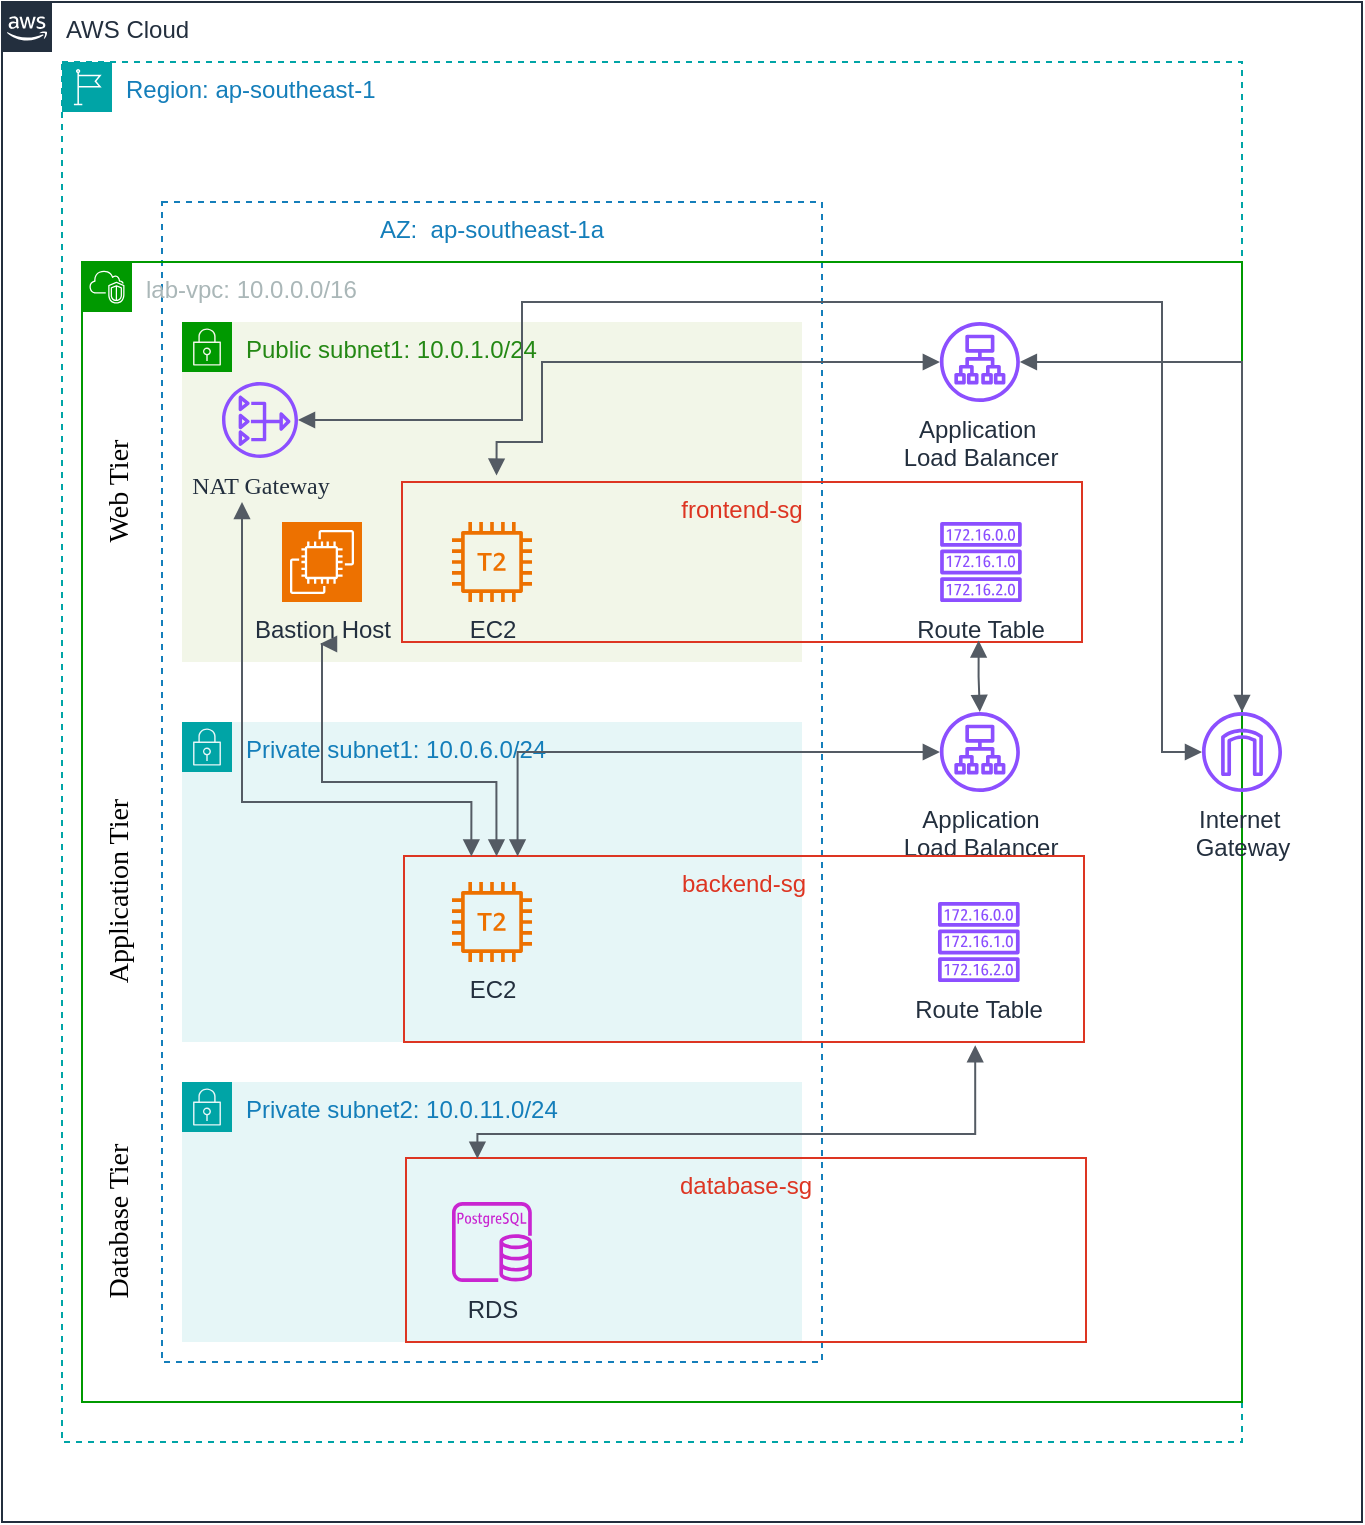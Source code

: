 <mxfile version="24.0.4" type="device">
  <diagram name="Page-1" id="2-ZF9tzyc4KvnRju0UJz">
    <mxGraphModel dx="847" dy="411" grid="1" gridSize="10" guides="1" tooltips="1" connect="1" arrows="1" fold="1" page="1" pageScale="1" pageWidth="850" pageHeight="1100" math="0" shadow="0">
      <root>
        <mxCell id="0" />
        <mxCell id="1" parent="0" />
        <mxCell id="8xUAQV1gmijpIuZzmbAh-1" value="AWS Cloud" style="points=[[0,0],[0.25,0],[0.5,0],[0.75,0],[1,0],[1,0.25],[1,0.5],[1,0.75],[1,1],[0.75,1],[0.5,1],[0.25,1],[0,1],[0,0.75],[0,0.5],[0,0.25]];outlineConnect=0;gradientColor=none;html=1;whiteSpace=wrap;fontSize=12;fontStyle=0;container=1;pointerEvents=0;collapsible=0;recursiveResize=0;shape=mxgraph.aws4.group;grIcon=mxgraph.aws4.group_aws_cloud_alt;strokeColor=#232F3E;fillColor=none;verticalAlign=top;align=left;spacingLeft=30;fontColor=#232F3E;dashed=0;" parent="1" vertex="1">
          <mxGeometry x="80" y="40" width="680" height="760" as="geometry" />
        </mxCell>
        <mxCell id="8xUAQV1gmijpIuZzmbAh-2" value="Region: ap-southeast-1" style="points=[[0,0],[0.25,0],[0.5,0],[0.75,0],[1,0],[1,0.25],[1,0.5],[1,0.75],[1,1],[0.75,1],[0.5,1],[0.25,1],[0,1],[0,0.75],[0,0.5],[0,0.25]];outlineConnect=0;gradientColor=none;html=1;whiteSpace=wrap;fontSize=12;fontStyle=0;container=1;pointerEvents=0;collapsible=0;recursiveResize=0;shape=mxgraph.aws4.group;grIcon=mxgraph.aws4.group_region;strokeColor=#00A4A6;fillColor=none;verticalAlign=top;align=left;spacingLeft=30;fontColor=#147EBA;dashed=1;" parent="8xUAQV1gmijpIuZzmbAh-1" vertex="1">
          <mxGeometry x="30" y="30" width="590" height="690" as="geometry" />
        </mxCell>
        <mxCell id="8xUAQV1gmijpIuZzmbAh-3" value="AZ:&amp;nbsp; ap-southeast-1a" style="fillColor=none;strokeColor=#147EBA;dashed=1;verticalAlign=top;fontStyle=0;fontColor=#147EBA;whiteSpace=wrap;html=1;" parent="8xUAQV1gmijpIuZzmbAh-2" vertex="1">
          <mxGeometry x="50" y="70" width="330" height="580" as="geometry" />
        </mxCell>
        <mxCell id="8xUAQV1gmijpIuZzmbAh-5" value="Public subnet1: 10.0.1.0/24" style="points=[[0,0],[0.25,0],[0.5,0],[0.75,0],[1,0],[1,0.25],[1,0.5],[1,0.75],[1,1],[0.75,1],[0.5,1],[0.25,1],[0,1],[0,0.75],[0,0.5],[0,0.25]];outlineConnect=0;gradientColor=none;html=1;whiteSpace=wrap;fontSize=12;fontStyle=0;container=1;pointerEvents=0;collapsible=0;recursiveResize=0;shape=mxgraph.aws4.group;grIcon=mxgraph.aws4.group_security_group;grStroke=0;strokeColor=#009900;fillColor=#F2F6E8;verticalAlign=top;align=left;spacingLeft=30;fontColor=#248814;dashed=0;" parent="8xUAQV1gmijpIuZzmbAh-2" vertex="1">
          <mxGeometry x="60" y="130" width="310" height="170" as="geometry" />
        </mxCell>
        <mxCell id="8xUAQV1gmijpIuZzmbAh-13" value="&lt;font face=&quot;Calibri&quot; data-font-src=&quot;https://fonts.googleapis.com/css?family=Calibri&quot;&gt;NAT Gateway&lt;/font&gt;" style="sketch=0;outlineConnect=0;fontColor=#232F3E;gradientColor=none;fillColor=#8C4FFF;strokeColor=none;dashed=0;verticalLabelPosition=bottom;verticalAlign=top;align=center;html=1;fontSize=12;fontStyle=0;aspect=fixed;pointerEvents=1;shape=mxgraph.aws4.nat_gateway;" parent="8xUAQV1gmijpIuZzmbAh-5" vertex="1">
          <mxGeometry x="20" y="30" width="38" height="38" as="geometry" />
        </mxCell>
        <mxCell id="8xUAQV1gmijpIuZzmbAh-20" value="EC2" style="sketch=0;outlineConnect=0;fontColor=#232F3E;gradientColor=none;fillColor=#ED7100;strokeColor=none;dashed=0;verticalLabelPosition=bottom;verticalAlign=top;align=center;html=1;fontSize=12;fontStyle=0;aspect=fixed;pointerEvents=1;shape=mxgraph.aws4.t2_instance;" parent="8xUAQV1gmijpIuZzmbAh-5" vertex="1">
          <mxGeometry x="135" y="100" width="40" height="40" as="geometry" />
        </mxCell>
        <mxCell id="8xUAQV1gmijpIuZzmbAh-17" value="Bastion Host" style="sketch=0;points=[[0,0,0],[0.25,0,0],[0.5,0,0],[0.75,0,0],[1,0,0],[0,1,0],[0.25,1,0],[0.5,1,0],[0.75,1,0],[1,1,0],[0,0.25,0],[0,0.5,0],[0,0.75,0],[1,0.25,0],[1,0.5,0],[1,0.75,0]];outlineConnect=0;fontColor=#232F3E;fillColor=#ED7100;strokeColor=#ffffff;dashed=0;verticalLabelPosition=bottom;verticalAlign=top;align=center;html=1;fontSize=12;fontStyle=0;aspect=fixed;shape=mxgraph.aws4.resourceIcon;resIcon=mxgraph.aws4.ec2;" parent="8xUAQV1gmijpIuZzmbAh-5" vertex="1">
          <mxGeometry x="50" y="100" width="40" height="40" as="geometry" />
        </mxCell>
        <mxCell id="8xUAQV1gmijpIuZzmbAh-6" value="Private subnet1: 10.0.6.0/24" style="points=[[0,0],[0.25,0],[0.5,0],[0.75,0],[1,0],[1,0.25],[1,0.5],[1,0.75],[1,1],[0.75,1],[0.5,1],[0.25,1],[0,1],[0,0.75],[0,0.5],[0,0.25]];outlineConnect=0;gradientColor=none;html=1;whiteSpace=wrap;fontSize=12;fontStyle=0;container=1;pointerEvents=0;collapsible=0;recursiveResize=0;shape=mxgraph.aws4.group;grIcon=mxgraph.aws4.group_security_group;grStroke=0;strokeColor=#00A4A6;fillColor=#E6F6F7;verticalAlign=top;align=left;spacingLeft=30;fontColor=#147EBA;dashed=0;" parent="8xUAQV1gmijpIuZzmbAh-2" vertex="1">
          <mxGeometry x="60" y="330" width="310" height="160" as="geometry" />
        </mxCell>
        <mxCell id="8xUAQV1gmijpIuZzmbAh-21" value="EC2" style="sketch=0;outlineConnect=0;fontColor=#232F3E;gradientColor=none;fillColor=#ED7100;strokeColor=none;dashed=0;verticalLabelPosition=bottom;verticalAlign=top;align=center;html=1;fontSize=12;fontStyle=0;aspect=fixed;pointerEvents=1;shape=mxgraph.aws4.t2_instance;" parent="8xUAQV1gmijpIuZzmbAh-6" vertex="1">
          <mxGeometry x="135" y="80" width="40" height="40" as="geometry" />
        </mxCell>
        <mxCell id="8xUAQV1gmijpIuZzmbAh-7" value="Private subnet2: 10.0.11.0/24" style="points=[[0,0],[0.25,0],[0.5,0],[0.75,0],[1,0],[1,0.25],[1,0.5],[1,0.75],[1,1],[0.75,1],[0.5,1],[0.25,1],[0,1],[0,0.75],[0,0.5],[0,0.25]];outlineConnect=0;gradientColor=none;html=1;whiteSpace=wrap;fontSize=12;fontStyle=0;container=1;pointerEvents=0;collapsible=0;recursiveResize=0;shape=mxgraph.aws4.group;grIcon=mxgraph.aws4.group_security_group;grStroke=0;strokeColor=#00A4A6;fillColor=#E6F6F7;verticalAlign=top;align=left;spacingLeft=30;fontColor=#147EBA;dashed=0;" parent="8xUAQV1gmijpIuZzmbAh-2" vertex="1">
          <mxGeometry x="60" y="510" width="310" height="130" as="geometry" />
        </mxCell>
        <mxCell id="8xUAQV1gmijpIuZzmbAh-9" value="Application&amp;nbsp;&lt;div&gt;Load Balancer&lt;/div&gt;" style="sketch=0;outlineConnect=0;fontColor=#232F3E;gradientColor=none;fillColor=#8C4FFF;strokeColor=none;dashed=0;verticalLabelPosition=bottom;verticalAlign=top;align=center;html=1;fontSize=12;fontStyle=0;aspect=fixed;pointerEvents=1;shape=mxgraph.aws4.application_load_balancer;" parent="8xUAQV1gmijpIuZzmbAh-2" vertex="1">
          <mxGeometry x="438.94" y="130" width="40" height="40" as="geometry" />
        </mxCell>
        <mxCell id="8xUAQV1gmijpIuZzmbAh-11" value="Route Table" style="sketch=0;outlineConnect=0;fontColor=#232F3E;gradientColor=none;fillColor=#8C4FFF;strokeColor=none;dashed=0;verticalLabelPosition=bottom;verticalAlign=top;align=center;html=1;fontSize=12;fontStyle=0;aspect=fixed;pointerEvents=1;shape=mxgraph.aws4.route_table;" parent="8xUAQV1gmijpIuZzmbAh-2" vertex="1">
          <mxGeometry x="437.88" y="420" width="41.06" height="40" as="geometry" />
        </mxCell>
        <mxCell id="8xUAQV1gmijpIuZzmbAh-12" value="Route Table" style="sketch=0;outlineConnect=0;fontColor=#232F3E;gradientColor=none;fillColor=#8C4FFF;strokeColor=none;dashed=0;verticalLabelPosition=bottom;verticalAlign=top;align=center;html=1;fontSize=12;fontStyle=0;aspect=fixed;pointerEvents=1;shape=mxgraph.aws4.route_table;" parent="8xUAQV1gmijpIuZzmbAh-2" vertex="1">
          <mxGeometry x="438.94" y="230" width="41.06" height="40" as="geometry" />
        </mxCell>
        <mxCell id="8xUAQV1gmijpIuZzmbAh-14" value="RDS" style="sketch=0;outlineConnect=0;fontColor=#232F3E;gradientColor=none;fillColor=#C925D1;strokeColor=none;dashed=0;verticalLabelPosition=bottom;verticalAlign=top;align=center;html=1;fontSize=12;fontStyle=0;aspect=fixed;pointerEvents=1;shape=mxgraph.aws4.rds_postgresql_instance;" parent="8xUAQV1gmijpIuZzmbAh-2" vertex="1">
          <mxGeometry x="195" y="570" width="40" height="40" as="geometry" />
        </mxCell>
        <mxCell id="8xUAQV1gmijpIuZzmbAh-33" value="&lt;span style=&quot;font-family: Calibri; font-size: 14px; font-weight: normal;&quot;&gt;Application Tier&lt;/span&gt;" style="text;strokeColor=none;fillColor=none;html=1;fontSize=24;fontStyle=1;verticalAlign=middle;align=center;rotation=-90;" parent="8xUAQV1gmijpIuZzmbAh-2" vertex="1">
          <mxGeometry x="-50" y="395" width="150" height="40" as="geometry" />
        </mxCell>
        <mxCell id="8xUAQV1gmijpIuZzmbAh-34" value="&lt;span style=&quot;font-family: Calibri; font-size: 14px; font-weight: normal;&quot;&gt;Web Tier&lt;/span&gt;" style="text;strokeColor=none;fillColor=none;html=1;fontSize=24;fontStyle=1;verticalAlign=middle;align=center;rotation=-90;" parent="8xUAQV1gmijpIuZzmbAh-2" vertex="1">
          <mxGeometry x="-60" y="195" width="170" height="40" as="geometry" />
        </mxCell>
        <mxCell id="8xUAQV1gmijpIuZzmbAh-35" value="&lt;span style=&quot;font-family: Calibri; font-size: 14px; font-weight: normal;&quot;&gt;Database Tier&lt;/span&gt;" style="text;strokeColor=none;fillColor=none;html=1;fontSize=24;fontStyle=1;verticalAlign=middle;align=center;rotation=-90;" parent="8xUAQV1gmijpIuZzmbAh-2" vertex="1">
          <mxGeometry x="-40" y="560" width="130" height="40" as="geometry" />
        </mxCell>
        <mxCell id="Dg76yOd6FbmSH6TMorVK-1" value="lab-vpc: 10.0.0.0/16" style="points=[[0,0],[0.25,0],[0.5,0],[0.75,0],[1,0],[1,0.25],[1,0.5],[1,0.75],[1,1],[0.75,1],[0.5,1],[0.25,1],[0,1],[0,0.75],[0,0.5],[0,0.25]];outlineConnect=0;gradientColor=none;html=1;whiteSpace=wrap;fontSize=12;fontStyle=0;container=1;pointerEvents=0;collapsible=0;recursiveResize=0;shape=mxgraph.aws4.group;grIcon=mxgraph.aws4.group_vpc2;strokeColor=#009900;fillColor=none;verticalAlign=top;align=left;spacingLeft=30;fontColor=#AAB7B8;dashed=0;" vertex="1" parent="8xUAQV1gmijpIuZzmbAh-2">
          <mxGeometry x="10" y="100" width="580" height="570" as="geometry" />
        </mxCell>
        <mxCell id="8xUAQV1gmijpIuZzmbAh-10" value="Application&lt;div&gt;Load Balancer&lt;/div&gt;" style="sketch=0;outlineConnect=0;fontColor=#232F3E;gradientColor=none;fillColor=#8C4FFF;strokeColor=none;dashed=0;verticalLabelPosition=bottom;verticalAlign=top;align=center;html=1;fontSize=12;fontStyle=0;aspect=fixed;pointerEvents=1;shape=mxgraph.aws4.application_load_balancer;" parent="Dg76yOd6FbmSH6TMorVK-1" vertex="1">
          <mxGeometry x="428.94" y="225" width="40" height="40" as="geometry" />
        </mxCell>
        <mxCell id="8xUAQV1gmijpIuZzmbAh-8" value="Internet&amp;nbsp;&lt;div&gt;Gateway&lt;/div&gt;" style="sketch=0;outlineConnect=0;fontColor=#232F3E;gradientColor=none;fillColor=#8C4FFF;strokeColor=none;dashed=0;verticalLabelPosition=bottom;verticalAlign=top;align=center;html=1;fontSize=12;fontStyle=0;aspect=fixed;pointerEvents=1;shape=mxgraph.aws4.internet_gateway;" parent="8xUAQV1gmijpIuZzmbAh-1" vertex="1">
          <mxGeometry x="600" y="355" width="40" height="40" as="geometry" />
        </mxCell>
        <mxCell id="Dg76yOd6FbmSH6TMorVK-2" value="" style="edgeStyle=orthogonalEdgeStyle;html=1;endArrow=block;elbow=vertical;startArrow=block;startFill=1;endFill=1;strokeColor=#545B64;rounded=0;" edge="1" parent="8xUAQV1gmijpIuZzmbAh-1" source="8xUAQV1gmijpIuZzmbAh-9" target="8xUAQV1gmijpIuZzmbAh-8">
          <mxGeometry width="100" relative="1" as="geometry">
            <mxPoint x="290" y="330" as="sourcePoint" />
            <mxPoint x="390" y="330" as="targetPoint" />
          </mxGeometry>
        </mxCell>
        <mxCell id="Dg76yOd6FbmSH6TMorVK-9" value="" style="edgeStyle=orthogonalEdgeStyle;html=1;endArrow=block;elbow=vertical;startArrow=block;startFill=1;endFill=1;strokeColor=#545B64;rounded=0;" edge="1" parent="8xUAQV1gmijpIuZzmbAh-1" source="8xUAQV1gmijpIuZzmbAh-13" target="8xUAQV1gmijpIuZzmbAh-8">
          <mxGeometry width="100" relative="1" as="geometry">
            <mxPoint x="290" y="240" as="sourcePoint" />
            <mxPoint x="620" y="240" as="targetPoint" />
            <Array as="points">
              <mxPoint x="260" y="209" />
              <mxPoint x="260" y="150" />
              <mxPoint x="580" y="150" />
              <mxPoint x="580" y="375" />
            </Array>
          </mxGeometry>
        </mxCell>
        <mxCell id="8xUAQV1gmijpIuZzmbAh-30" value="backend-sg" style="fillColor=none;strokeColor=#DD3522;verticalAlign=top;fontStyle=0;fontColor=#DD3522;whiteSpace=wrap;html=1;" parent="1" vertex="1">
          <mxGeometry x="281" y="467" width="340" height="93" as="geometry" />
        </mxCell>
        <mxCell id="8xUAQV1gmijpIuZzmbAh-31" value="database-sg" style="fillColor=none;strokeColor=#DD3522;verticalAlign=top;fontStyle=0;fontColor=#DD3522;whiteSpace=wrap;html=1;" parent="1" vertex="1">
          <mxGeometry x="282" y="618" width="340" height="92" as="geometry" />
        </mxCell>
        <mxCell id="8xUAQV1gmijpIuZzmbAh-29" value="frontend-sg" style="fillColor=none;strokeColor=#DD3522;verticalAlign=top;fontStyle=0;fontColor=#DD3522;whiteSpace=wrap;html=1;" parent="1" vertex="1">
          <mxGeometry x="280" y="280" width="340" height="80" as="geometry" />
        </mxCell>
        <mxCell id="Dg76yOd6FbmSH6TMorVK-3" value="" style="edgeStyle=orthogonalEdgeStyle;html=1;endArrow=block;elbow=vertical;startArrow=block;startFill=1;endFill=1;strokeColor=#545B64;rounded=0;exitX=0.848;exitY=0.99;exitDx=0;exitDy=0;exitPerimeter=0;" edge="1" parent="1" source="8xUAQV1gmijpIuZzmbAh-29" target="8xUAQV1gmijpIuZzmbAh-10">
          <mxGeometry width="100" relative="1" as="geometry">
            <mxPoint x="370" y="370" as="sourcePoint" />
            <mxPoint x="470" y="370" as="targetPoint" />
          </mxGeometry>
        </mxCell>
        <mxCell id="Dg76yOd6FbmSH6TMorVK-4" value="" style="edgeStyle=orthogonalEdgeStyle;html=1;endArrow=block;elbow=vertical;startArrow=block;startFill=1;endFill=1;strokeColor=#545B64;rounded=0;exitX=0.105;exitY=0.004;exitDx=0;exitDy=0;exitPerimeter=0;entryX=0.84;entryY=1.017;entryDx=0;entryDy=0;entryPerimeter=0;" edge="1" parent="1" source="8xUAQV1gmijpIuZzmbAh-31" target="8xUAQV1gmijpIuZzmbAh-30">
          <mxGeometry width="100" relative="1" as="geometry">
            <mxPoint x="370" y="470" as="sourcePoint" />
            <mxPoint x="470" y="470" as="targetPoint" />
            <Array as="points">
              <mxPoint x="318" y="606" />
              <mxPoint x="567" y="606" />
            </Array>
          </mxGeometry>
        </mxCell>
        <mxCell id="Dg76yOd6FbmSH6TMorVK-6" value="" style="edgeStyle=orthogonalEdgeStyle;html=1;endArrow=block;elbow=vertical;startArrow=block;startFill=1;endFill=1;strokeColor=#545B64;rounded=0;exitX=0.136;exitY=0.002;exitDx=0;exitDy=0;exitPerimeter=0;" edge="1" parent="1" source="8xUAQV1gmijpIuZzmbAh-30">
          <mxGeometry width="100" relative="1" as="geometry">
            <mxPoint x="370" y="370" as="sourcePoint" />
            <mxPoint x="239" y="361" as="targetPoint" />
            <Array as="points">
              <mxPoint x="327" y="430" />
              <mxPoint x="240" y="430" />
            </Array>
          </mxGeometry>
        </mxCell>
        <mxCell id="Dg76yOd6FbmSH6TMorVK-7" value="" style="edgeStyle=orthogonalEdgeStyle;html=1;endArrow=block;elbow=vertical;startArrow=block;startFill=1;endFill=1;strokeColor=#545B64;rounded=0;exitX=0.099;exitY=0.002;exitDx=0;exitDy=0;exitPerimeter=0;" edge="1" parent="1" source="8xUAQV1gmijpIuZzmbAh-30">
          <mxGeometry width="100" relative="1" as="geometry">
            <mxPoint x="370" y="370" as="sourcePoint" />
            <mxPoint x="200" y="290" as="targetPoint" />
            <Array as="points">
              <mxPoint x="315" y="440" />
              <mxPoint x="200" y="440" />
            </Array>
          </mxGeometry>
        </mxCell>
        <mxCell id="Dg76yOd6FbmSH6TMorVK-8" value="" style="edgeStyle=orthogonalEdgeStyle;html=1;endArrow=block;elbow=vertical;startArrow=block;startFill=1;endFill=1;strokeColor=#545B64;rounded=0;exitX=0.167;exitY=0.002;exitDx=0;exitDy=0;exitPerimeter=0;" edge="1" parent="1" source="8xUAQV1gmijpIuZzmbAh-30" target="8xUAQV1gmijpIuZzmbAh-10">
          <mxGeometry width="100" relative="1" as="geometry">
            <mxPoint x="370" y="370" as="sourcePoint" />
            <mxPoint x="507" y="415" as="targetPoint" />
            <Array as="points">
              <mxPoint x="338" y="415" />
            </Array>
          </mxGeometry>
        </mxCell>
        <mxCell id="Dg76yOd6FbmSH6TMorVK-10" value="" style="edgeStyle=orthogonalEdgeStyle;html=1;endArrow=block;elbow=vertical;startArrow=block;startFill=1;endFill=1;strokeColor=#545B64;rounded=0;exitX=0.139;exitY=-0.04;exitDx=0;exitDy=0;exitPerimeter=0;" edge="1" parent="1" source="8xUAQV1gmijpIuZzmbAh-29" target="8xUAQV1gmijpIuZzmbAh-9">
          <mxGeometry width="100" relative="1" as="geometry">
            <mxPoint x="370" y="370" as="sourcePoint" />
            <mxPoint x="470" y="370" as="targetPoint" />
            <Array as="points">
              <mxPoint x="327" y="260" />
              <mxPoint x="350" y="260" />
              <mxPoint x="350" y="220" />
            </Array>
          </mxGeometry>
        </mxCell>
      </root>
    </mxGraphModel>
  </diagram>
</mxfile>
